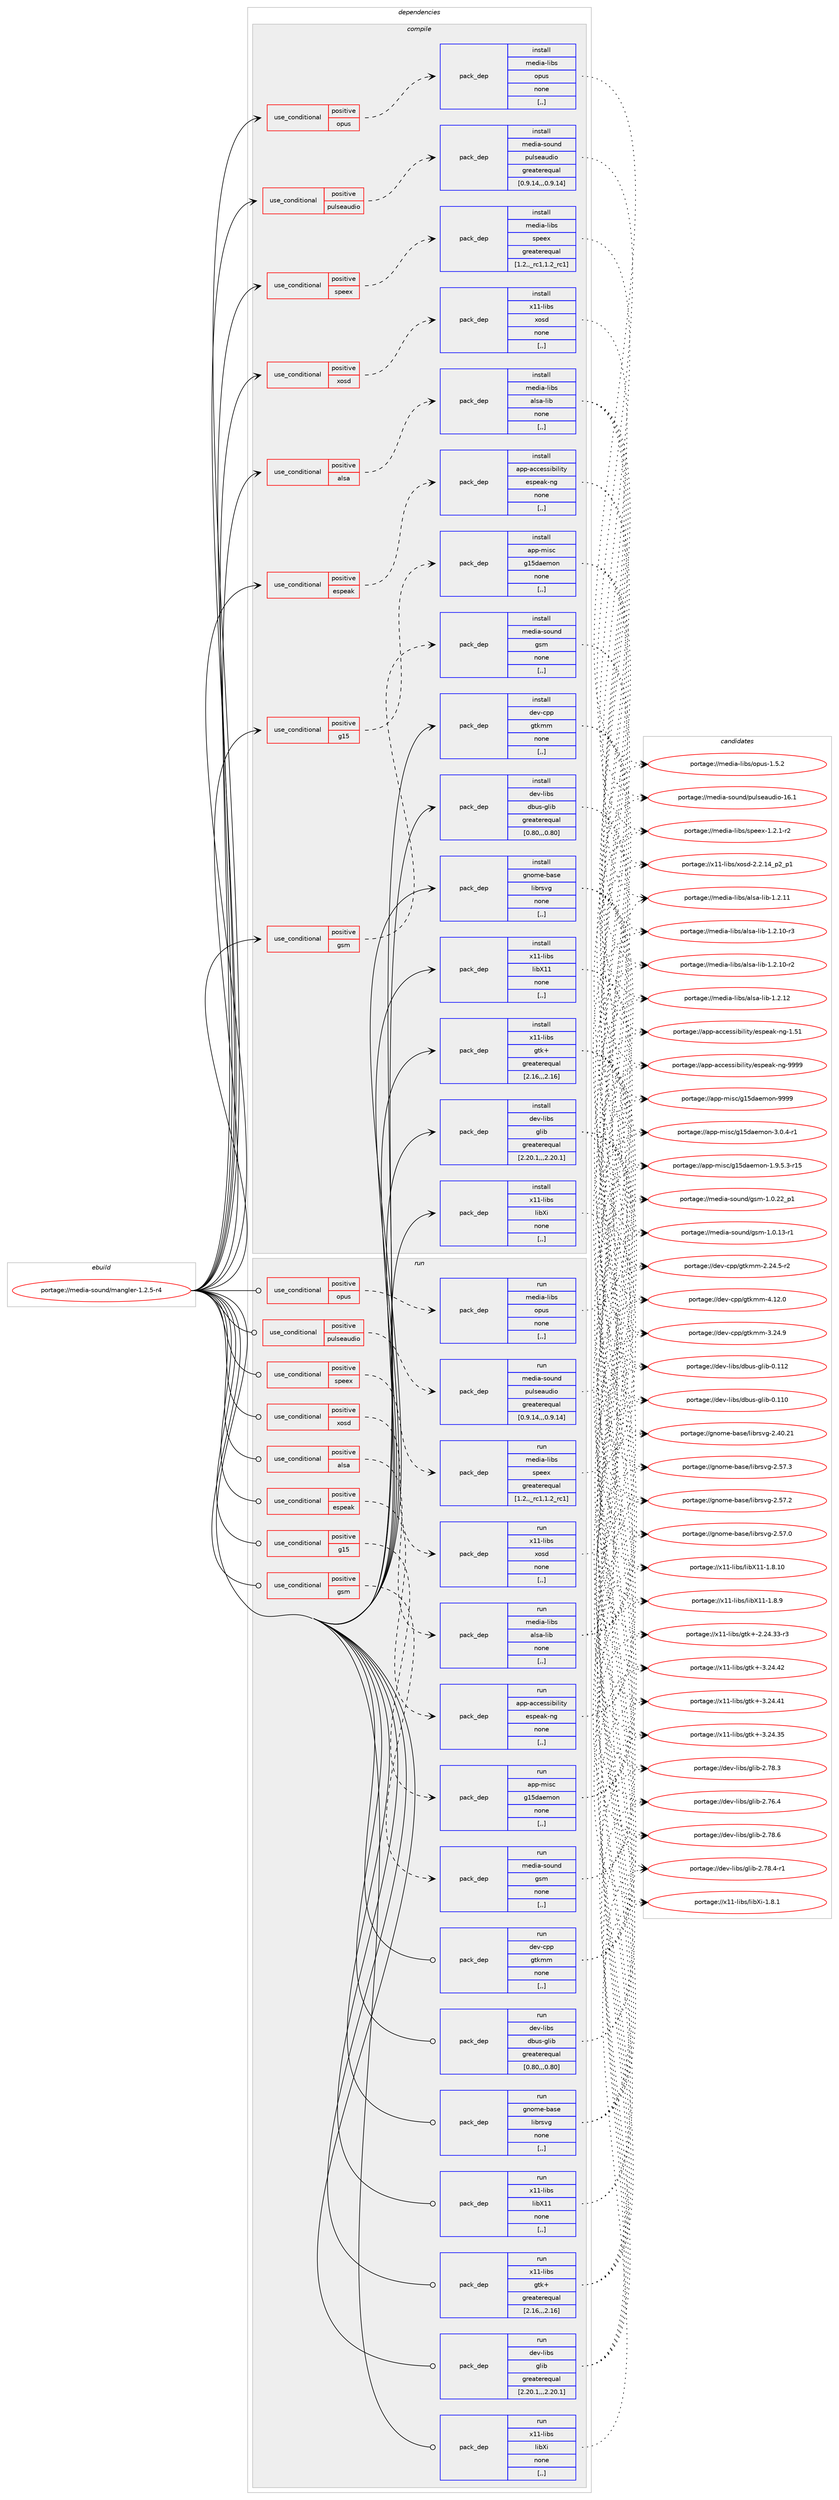 digraph prolog {

# *************
# Graph options
# *************

newrank=true;
concentrate=true;
compound=true;
graph [rankdir=LR,fontname=Helvetica,fontsize=10,ranksep=1.5];#, ranksep=2.5, nodesep=0.2];
edge  [arrowhead=vee];
node  [fontname=Helvetica,fontsize=10];

# **********
# The ebuild
# **********

subgraph cluster_leftcol {
color=gray;
label=<<i>ebuild</i>>;
id [label="portage://media-sound/mangler-1.2.5-r4", color=red, width=4, href="../media-sound/mangler-1.2.5-r4.svg"];
}

# ****************
# The dependencies
# ****************

subgraph cluster_midcol {
color=gray;
label=<<i>dependencies</i>>;
subgraph cluster_compile {
fillcolor="#eeeeee";
style=filled;
label=<<i>compile</i>>;
subgraph cond80124 {
dependency316529 [label=<<TABLE BORDER="0" CELLBORDER="1" CELLSPACING="0" CELLPADDING="4"><TR><TD ROWSPAN="3" CELLPADDING="10">use_conditional</TD></TR><TR><TD>positive</TD></TR><TR><TD>alsa</TD></TR></TABLE>>, shape=none, color=red];
subgraph pack233955 {
dependency316530 [label=<<TABLE BORDER="0" CELLBORDER="1" CELLSPACING="0" CELLPADDING="4" WIDTH="220"><TR><TD ROWSPAN="6" CELLPADDING="30">pack_dep</TD></TR><TR><TD WIDTH="110">install</TD></TR><TR><TD>media-libs</TD></TR><TR><TD>alsa-lib</TD></TR><TR><TD>none</TD></TR><TR><TD>[,,]</TD></TR></TABLE>>, shape=none, color=blue];
}
dependency316529:e -> dependency316530:w [weight=20,style="dashed",arrowhead="vee"];
}
id:e -> dependency316529:w [weight=20,style="solid",arrowhead="vee"];
subgraph cond80125 {
dependency316531 [label=<<TABLE BORDER="0" CELLBORDER="1" CELLSPACING="0" CELLPADDING="4"><TR><TD ROWSPAN="3" CELLPADDING="10">use_conditional</TD></TR><TR><TD>positive</TD></TR><TR><TD>espeak</TD></TR></TABLE>>, shape=none, color=red];
subgraph pack233956 {
dependency316532 [label=<<TABLE BORDER="0" CELLBORDER="1" CELLSPACING="0" CELLPADDING="4" WIDTH="220"><TR><TD ROWSPAN="6" CELLPADDING="30">pack_dep</TD></TR><TR><TD WIDTH="110">install</TD></TR><TR><TD>app-accessibility</TD></TR><TR><TD>espeak-ng</TD></TR><TR><TD>none</TD></TR><TR><TD>[,,]</TD></TR></TABLE>>, shape=none, color=blue];
}
dependency316531:e -> dependency316532:w [weight=20,style="dashed",arrowhead="vee"];
}
id:e -> dependency316531:w [weight=20,style="solid",arrowhead="vee"];
subgraph cond80126 {
dependency316533 [label=<<TABLE BORDER="0" CELLBORDER="1" CELLSPACING="0" CELLPADDING="4"><TR><TD ROWSPAN="3" CELLPADDING="10">use_conditional</TD></TR><TR><TD>positive</TD></TR><TR><TD>g15</TD></TR></TABLE>>, shape=none, color=red];
subgraph pack233957 {
dependency316534 [label=<<TABLE BORDER="0" CELLBORDER="1" CELLSPACING="0" CELLPADDING="4" WIDTH="220"><TR><TD ROWSPAN="6" CELLPADDING="30">pack_dep</TD></TR><TR><TD WIDTH="110">install</TD></TR><TR><TD>app-misc</TD></TR><TR><TD>g15daemon</TD></TR><TR><TD>none</TD></TR><TR><TD>[,,]</TD></TR></TABLE>>, shape=none, color=blue];
}
dependency316533:e -> dependency316534:w [weight=20,style="dashed",arrowhead="vee"];
}
id:e -> dependency316533:w [weight=20,style="solid",arrowhead="vee"];
subgraph cond80127 {
dependency316535 [label=<<TABLE BORDER="0" CELLBORDER="1" CELLSPACING="0" CELLPADDING="4"><TR><TD ROWSPAN="3" CELLPADDING="10">use_conditional</TD></TR><TR><TD>positive</TD></TR><TR><TD>gsm</TD></TR></TABLE>>, shape=none, color=red];
subgraph pack233958 {
dependency316536 [label=<<TABLE BORDER="0" CELLBORDER="1" CELLSPACING="0" CELLPADDING="4" WIDTH="220"><TR><TD ROWSPAN="6" CELLPADDING="30">pack_dep</TD></TR><TR><TD WIDTH="110">install</TD></TR><TR><TD>media-sound</TD></TR><TR><TD>gsm</TD></TR><TR><TD>none</TD></TR><TR><TD>[,,]</TD></TR></TABLE>>, shape=none, color=blue];
}
dependency316535:e -> dependency316536:w [weight=20,style="dashed",arrowhead="vee"];
}
id:e -> dependency316535:w [weight=20,style="solid",arrowhead="vee"];
subgraph cond80128 {
dependency316537 [label=<<TABLE BORDER="0" CELLBORDER="1" CELLSPACING="0" CELLPADDING="4"><TR><TD ROWSPAN="3" CELLPADDING="10">use_conditional</TD></TR><TR><TD>positive</TD></TR><TR><TD>opus</TD></TR></TABLE>>, shape=none, color=red];
subgraph pack233959 {
dependency316538 [label=<<TABLE BORDER="0" CELLBORDER="1" CELLSPACING="0" CELLPADDING="4" WIDTH="220"><TR><TD ROWSPAN="6" CELLPADDING="30">pack_dep</TD></TR><TR><TD WIDTH="110">install</TD></TR><TR><TD>media-libs</TD></TR><TR><TD>opus</TD></TR><TR><TD>none</TD></TR><TR><TD>[,,]</TD></TR></TABLE>>, shape=none, color=blue];
}
dependency316537:e -> dependency316538:w [weight=20,style="dashed",arrowhead="vee"];
}
id:e -> dependency316537:w [weight=20,style="solid",arrowhead="vee"];
subgraph cond80129 {
dependency316539 [label=<<TABLE BORDER="0" CELLBORDER="1" CELLSPACING="0" CELLPADDING="4"><TR><TD ROWSPAN="3" CELLPADDING="10">use_conditional</TD></TR><TR><TD>positive</TD></TR><TR><TD>pulseaudio</TD></TR></TABLE>>, shape=none, color=red];
subgraph pack233960 {
dependency316540 [label=<<TABLE BORDER="0" CELLBORDER="1" CELLSPACING="0" CELLPADDING="4" WIDTH="220"><TR><TD ROWSPAN="6" CELLPADDING="30">pack_dep</TD></TR><TR><TD WIDTH="110">install</TD></TR><TR><TD>media-sound</TD></TR><TR><TD>pulseaudio</TD></TR><TR><TD>greaterequal</TD></TR><TR><TD>[0.9.14,,,0.9.14]</TD></TR></TABLE>>, shape=none, color=blue];
}
dependency316539:e -> dependency316540:w [weight=20,style="dashed",arrowhead="vee"];
}
id:e -> dependency316539:w [weight=20,style="solid",arrowhead="vee"];
subgraph cond80130 {
dependency316541 [label=<<TABLE BORDER="0" CELLBORDER="1" CELLSPACING="0" CELLPADDING="4"><TR><TD ROWSPAN="3" CELLPADDING="10">use_conditional</TD></TR><TR><TD>positive</TD></TR><TR><TD>speex</TD></TR></TABLE>>, shape=none, color=red];
subgraph pack233961 {
dependency316542 [label=<<TABLE BORDER="0" CELLBORDER="1" CELLSPACING="0" CELLPADDING="4" WIDTH="220"><TR><TD ROWSPAN="6" CELLPADDING="30">pack_dep</TD></TR><TR><TD WIDTH="110">install</TD></TR><TR><TD>media-libs</TD></TR><TR><TD>speex</TD></TR><TR><TD>greaterequal</TD></TR><TR><TD>[1.2,,_rc1,1.2_rc1]</TD></TR></TABLE>>, shape=none, color=blue];
}
dependency316541:e -> dependency316542:w [weight=20,style="dashed",arrowhead="vee"];
}
id:e -> dependency316541:w [weight=20,style="solid",arrowhead="vee"];
subgraph cond80131 {
dependency316543 [label=<<TABLE BORDER="0" CELLBORDER="1" CELLSPACING="0" CELLPADDING="4"><TR><TD ROWSPAN="3" CELLPADDING="10">use_conditional</TD></TR><TR><TD>positive</TD></TR><TR><TD>xosd</TD></TR></TABLE>>, shape=none, color=red];
subgraph pack233962 {
dependency316544 [label=<<TABLE BORDER="0" CELLBORDER="1" CELLSPACING="0" CELLPADDING="4" WIDTH="220"><TR><TD ROWSPAN="6" CELLPADDING="30">pack_dep</TD></TR><TR><TD WIDTH="110">install</TD></TR><TR><TD>x11-libs</TD></TR><TR><TD>xosd</TD></TR><TR><TD>none</TD></TR><TR><TD>[,,]</TD></TR></TABLE>>, shape=none, color=blue];
}
dependency316543:e -> dependency316544:w [weight=20,style="dashed",arrowhead="vee"];
}
id:e -> dependency316543:w [weight=20,style="solid",arrowhead="vee"];
subgraph pack233963 {
dependency316545 [label=<<TABLE BORDER="0" CELLBORDER="1" CELLSPACING="0" CELLPADDING="4" WIDTH="220"><TR><TD ROWSPAN="6" CELLPADDING="30">pack_dep</TD></TR><TR><TD WIDTH="110">install</TD></TR><TR><TD>dev-cpp</TD></TR><TR><TD>gtkmm</TD></TR><TR><TD>none</TD></TR><TR><TD>[,,]</TD></TR></TABLE>>, shape=none, color=blue];
}
id:e -> dependency316545:w [weight=20,style="solid",arrowhead="vee"];
subgraph pack233964 {
dependency316546 [label=<<TABLE BORDER="0" CELLBORDER="1" CELLSPACING="0" CELLPADDING="4" WIDTH="220"><TR><TD ROWSPAN="6" CELLPADDING="30">pack_dep</TD></TR><TR><TD WIDTH="110">install</TD></TR><TR><TD>dev-libs</TD></TR><TR><TD>dbus-glib</TD></TR><TR><TD>greaterequal</TD></TR><TR><TD>[0.80,,,0.80]</TD></TR></TABLE>>, shape=none, color=blue];
}
id:e -> dependency316546:w [weight=20,style="solid",arrowhead="vee"];
subgraph pack233965 {
dependency316547 [label=<<TABLE BORDER="0" CELLBORDER="1" CELLSPACING="0" CELLPADDING="4" WIDTH="220"><TR><TD ROWSPAN="6" CELLPADDING="30">pack_dep</TD></TR><TR><TD WIDTH="110">install</TD></TR><TR><TD>dev-libs</TD></TR><TR><TD>glib</TD></TR><TR><TD>greaterequal</TD></TR><TR><TD>[2.20.1,,,2.20.1]</TD></TR></TABLE>>, shape=none, color=blue];
}
id:e -> dependency316547:w [weight=20,style="solid",arrowhead="vee"];
subgraph pack233966 {
dependency316548 [label=<<TABLE BORDER="0" CELLBORDER="1" CELLSPACING="0" CELLPADDING="4" WIDTH="220"><TR><TD ROWSPAN="6" CELLPADDING="30">pack_dep</TD></TR><TR><TD WIDTH="110">install</TD></TR><TR><TD>gnome-base</TD></TR><TR><TD>librsvg</TD></TR><TR><TD>none</TD></TR><TR><TD>[,,]</TD></TR></TABLE>>, shape=none, color=blue];
}
id:e -> dependency316548:w [weight=20,style="solid",arrowhead="vee"];
subgraph pack233967 {
dependency316549 [label=<<TABLE BORDER="0" CELLBORDER="1" CELLSPACING="0" CELLPADDING="4" WIDTH="220"><TR><TD ROWSPAN="6" CELLPADDING="30">pack_dep</TD></TR><TR><TD WIDTH="110">install</TD></TR><TR><TD>x11-libs</TD></TR><TR><TD>gtk+</TD></TR><TR><TD>greaterequal</TD></TR><TR><TD>[2.16,,,2.16]</TD></TR></TABLE>>, shape=none, color=blue];
}
id:e -> dependency316549:w [weight=20,style="solid",arrowhead="vee"];
subgraph pack233968 {
dependency316550 [label=<<TABLE BORDER="0" CELLBORDER="1" CELLSPACING="0" CELLPADDING="4" WIDTH="220"><TR><TD ROWSPAN="6" CELLPADDING="30">pack_dep</TD></TR><TR><TD WIDTH="110">install</TD></TR><TR><TD>x11-libs</TD></TR><TR><TD>libX11</TD></TR><TR><TD>none</TD></TR><TR><TD>[,,]</TD></TR></TABLE>>, shape=none, color=blue];
}
id:e -> dependency316550:w [weight=20,style="solid",arrowhead="vee"];
subgraph pack233969 {
dependency316551 [label=<<TABLE BORDER="0" CELLBORDER="1" CELLSPACING="0" CELLPADDING="4" WIDTH="220"><TR><TD ROWSPAN="6" CELLPADDING="30">pack_dep</TD></TR><TR><TD WIDTH="110">install</TD></TR><TR><TD>x11-libs</TD></TR><TR><TD>libXi</TD></TR><TR><TD>none</TD></TR><TR><TD>[,,]</TD></TR></TABLE>>, shape=none, color=blue];
}
id:e -> dependency316551:w [weight=20,style="solid",arrowhead="vee"];
}
subgraph cluster_compileandrun {
fillcolor="#eeeeee";
style=filled;
label=<<i>compile and run</i>>;
}
subgraph cluster_run {
fillcolor="#eeeeee";
style=filled;
label=<<i>run</i>>;
subgraph cond80132 {
dependency316552 [label=<<TABLE BORDER="0" CELLBORDER="1" CELLSPACING="0" CELLPADDING="4"><TR><TD ROWSPAN="3" CELLPADDING="10">use_conditional</TD></TR><TR><TD>positive</TD></TR><TR><TD>alsa</TD></TR></TABLE>>, shape=none, color=red];
subgraph pack233970 {
dependency316553 [label=<<TABLE BORDER="0" CELLBORDER="1" CELLSPACING="0" CELLPADDING="4" WIDTH="220"><TR><TD ROWSPAN="6" CELLPADDING="30">pack_dep</TD></TR><TR><TD WIDTH="110">run</TD></TR><TR><TD>media-libs</TD></TR><TR><TD>alsa-lib</TD></TR><TR><TD>none</TD></TR><TR><TD>[,,]</TD></TR></TABLE>>, shape=none, color=blue];
}
dependency316552:e -> dependency316553:w [weight=20,style="dashed",arrowhead="vee"];
}
id:e -> dependency316552:w [weight=20,style="solid",arrowhead="odot"];
subgraph cond80133 {
dependency316554 [label=<<TABLE BORDER="0" CELLBORDER="1" CELLSPACING="0" CELLPADDING="4"><TR><TD ROWSPAN="3" CELLPADDING="10">use_conditional</TD></TR><TR><TD>positive</TD></TR><TR><TD>espeak</TD></TR></TABLE>>, shape=none, color=red];
subgraph pack233971 {
dependency316555 [label=<<TABLE BORDER="0" CELLBORDER="1" CELLSPACING="0" CELLPADDING="4" WIDTH="220"><TR><TD ROWSPAN="6" CELLPADDING="30">pack_dep</TD></TR><TR><TD WIDTH="110">run</TD></TR><TR><TD>app-accessibility</TD></TR><TR><TD>espeak-ng</TD></TR><TR><TD>none</TD></TR><TR><TD>[,,]</TD></TR></TABLE>>, shape=none, color=blue];
}
dependency316554:e -> dependency316555:w [weight=20,style="dashed",arrowhead="vee"];
}
id:e -> dependency316554:w [weight=20,style="solid",arrowhead="odot"];
subgraph cond80134 {
dependency316556 [label=<<TABLE BORDER="0" CELLBORDER="1" CELLSPACING="0" CELLPADDING="4"><TR><TD ROWSPAN="3" CELLPADDING="10">use_conditional</TD></TR><TR><TD>positive</TD></TR><TR><TD>g15</TD></TR></TABLE>>, shape=none, color=red];
subgraph pack233972 {
dependency316557 [label=<<TABLE BORDER="0" CELLBORDER="1" CELLSPACING="0" CELLPADDING="4" WIDTH="220"><TR><TD ROWSPAN="6" CELLPADDING="30">pack_dep</TD></TR><TR><TD WIDTH="110">run</TD></TR><TR><TD>app-misc</TD></TR><TR><TD>g15daemon</TD></TR><TR><TD>none</TD></TR><TR><TD>[,,]</TD></TR></TABLE>>, shape=none, color=blue];
}
dependency316556:e -> dependency316557:w [weight=20,style="dashed",arrowhead="vee"];
}
id:e -> dependency316556:w [weight=20,style="solid",arrowhead="odot"];
subgraph cond80135 {
dependency316558 [label=<<TABLE BORDER="0" CELLBORDER="1" CELLSPACING="0" CELLPADDING="4"><TR><TD ROWSPAN="3" CELLPADDING="10">use_conditional</TD></TR><TR><TD>positive</TD></TR><TR><TD>gsm</TD></TR></TABLE>>, shape=none, color=red];
subgraph pack233973 {
dependency316559 [label=<<TABLE BORDER="0" CELLBORDER="1" CELLSPACING="0" CELLPADDING="4" WIDTH="220"><TR><TD ROWSPAN="6" CELLPADDING="30">pack_dep</TD></TR><TR><TD WIDTH="110">run</TD></TR><TR><TD>media-sound</TD></TR><TR><TD>gsm</TD></TR><TR><TD>none</TD></TR><TR><TD>[,,]</TD></TR></TABLE>>, shape=none, color=blue];
}
dependency316558:e -> dependency316559:w [weight=20,style="dashed",arrowhead="vee"];
}
id:e -> dependency316558:w [weight=20,style="solid",arrowhead="odot"];
subgraph cond80136 {
dependency316560 [label=<<TABLE BORDER="0" CELLBORDER="1" CELLSPACING="0" CELLPADDING="4"><TR><TD ROWSPAN="3" CELLPADDING="10">use_conditional</TD></TR><TR><TD>positive</TD></TR><TR><TD>opus</TD></TR></TABLE>>, shape=none, color=red];
subgraph pack233974 {
dependency316561 [label=<<TABLE BORDER="0" CELLBORDER="1" CELLSPACING="0" CELLPADDING="4" WIDTH="220"><TR><TD ROWSPAN="6" CELLPADDING="30">pack_dep</TD></TR><TR><TD WIDTH="110">run</TD></TR><TR><TD>media-libs</TD></TR><TR><TD>opus</TD></TR><TR><TD>none</TD></TR><TR><TD>[,,]</TD></TR></TABLE>>, shape=none, color=blue];
}
dependency316560:e -> dependency316561:w [weight=20,style="dashed",arrowhead="vee"];
}
id:e -> dependency316560:w [weight=20,style="solid",arrowhead="odot"];
subgraph cond80137 {
dependency316562 [label=<<TABLE BORDER="0" CELLBORDER="1" CELLSPACING="0" CELLPADDING="4"><TR><TD ROWSPAN="3" CELLPADDING="10">use_conditional</TD></TR><TR><TD>positive</TD></TR><TR><TD>pulseaudio</TD></TR></TABLE>>, shape=none, color=red];
subgraph pack233975 {
dependency316563 [label=<<TABLE BORDER="0" CELLBORDER="1" CELLSPACING="0" CELLPADDING="4" WIDTH="220"><TR><TD ROWSPAN="6" CELLPADDING="30">pack_dep</TD></TR><TR><TD WIDTH="110">run</TD></TR><TR><TD>media-sound</TD></TR><TR><TD>pulseaudio</TD></TR><TR><TD>greaterequal</TD></TR><TR><TD>[0.9.14,,,0.9.14]</TD></TR></TABLE>>, shape=none, color=blue];
}
dependency316562:e -> dependency316563:w [weight=20,style="dashed",arrowhead="vee"];
}
id:e -> dependency316562:w [weight=20,style="solid",arrowhead="odot"];
subgraph cond80138 {
dependency316564 [label=<<TABLE BORDER="0" CELLBORDER="1" CELLSPACING="0" CELLPADDING="4"><TR><TD ROWSPAN="3" CELLPADDING="10">use_conditional</TD></TR><TR><TD>positive</TD></TR><TR><TD>speex</TD></TR></TABLE>>, shape=none, color=red];
subgraph pack233976 {
dependency316565 [label=<<TABLE BORDER="0" CELLBORDER="1" CELLSPACING="0" CELLPADDING="4" WIDTH="220"><TR><TD ROWSPAN="6" CELLPADDING="30">pack_dep</TD></TR><TR><TD WIDTH="110">run</TD></TR><TR><TD>media-libs</TD></TR><TR><TD>speex</TD></TR><TR><TD>greaterequal</TD></TR><TR><TD>[1.2,,_rc1,1.2_rc1]</TD></TR></TABLE>>, shape=none, color=blue];
}
dependency316564:e -> dependency316565:w [weight=20,style="dashed",arrowhead="vee"];
}
id:e -> dependency316564:w [weight=20,style="solid",arrowhead="odot"];
subgraph cond80139 {
dependency316566 [label=<<TABLE BORDER="0" CELLBORDER="1" CELLSPACING="0" CELLPADDING="4"><TR><TD ROWSPAN="3" CELLPADDING="10">use_conditional</TD></TR><TR><TD>positive</TD></TR><TR><TD>xosd</TD></TR></TABLE>>, shape=none, color=red];
subgraph pack233977 {
dependency316567 [label=<<TABLE BORDER="0" CELLBORDER="1" CELLSPACING="0" CELLPADDING="4" WIDTH="220"><TR><TD ROWSPAN="6" CELLPADDING="30">pack_dep</TD></TR><TR><TD WIDTH="110">run</TD></TR><TR><TD>x11-libs</TD></TR><TR><TD>xosd</TD></TR><TR><TD>none</TD></TR><TR><TD>[,,]</TD></TR></TABLE>>, shape=none, color=blue];
}
dependency316566:e -> dependency316567:w [weight=20,style="dashed",arrowhead="vee"];
}
id:e -> dependency316566:w [weight=20,style="solid",arrowhead="odot"];
subgraph pack233978 {
dependency316568 [label=<<TABLE BORDER="0" CELLBORDER="1" CELLSPACING="0" CELLPADDING="4" WIDTH="220"><TR><TD ROWSPAN="6" CELLPADDING="30">pack_dep</TD></TR><TR><TD WIDTH="110">run</TD></TR><TR><TD>dev-cpp</TD></TR><TR><TD>gtkmm</TD></TR><TR><TD>none</TD></TR><TR><TD>[,,]</TD></TR></TABLE>>, shape=none, color=blue];
}
id:e -> dependency316568:w [weight=20,style="solid",arrowhead="odot"];
subgraph pack233979 {
dependency316569 [label=<<TABLE BORDER="0" CELLBORDER="1" CELLSPACING="0" CELLPADDING="4" WIDTH="220"><TR><TD ROWSPAN="6" CELLPADDING="30">pack_dep</TD></TR><TR><TD WIDTH="110">run</TD></TR><TR><TD>dev-libs</TD></TR><TR><TD>dbus-glib</TD></TR><TR><TD>greaterequal</TD></TR><TR><TD>[0.80,,,0.80]</TD></TR></TABLE>>, shape=none, color=blue];
}
id:e -> dependency316569:w [weight=20,style="solid",arrowhead="odot"];
subgraph pack233980 {
dependency316570 [label=<<TABLE BORDER="0" CELLBORDER="1" CELLSPACING="0" CELLPADDING="4" WIDTH="220"><TR><TD ROWSPAN="6" CELLPADDING="30">pack_dep</TD></TR><TR><TD WIDTH="110">run</TD></TR><TR><TD>dev-libs</TD></TR><TR><TD>glib</TD></TR><TR><TD>greaterequal</TD></TR><TR><TD>[2.20.1,,,2.20.1]</TD></TR></TABLE>>, shape=none, color=blue];
}
id:e -> dependency316570:w [weight=20,style="solid",arrowhead="odot"];
subgraph pack233981 {
dependency316571 [label=<<TABLE BORDER="0" CELLBORDER="1" CELLSPACING="0" CELLPADDING="4" WIDTH="220"><TR><TD ROWSPAN="6" CELLPADDING="30">pack_dep</TD></TR><TR><TD WIDTH="110">run</TD></TR><TR><TD>gnome-base</TD></TR><TR><TD>librsvg</TD></TR><TR><TD>none</TD></TR><TR><TD>[,,]</TD></TR></TABLE>>, shape=none, color=blue];
}
id:e -> dependency316571:w [weight=20,style="solid",arrowhead="odot"];
subgraph pack233982 {
dependency316572 [label=<<TABLE BORDER="0" CELLBORDER="1" CELLSPACING="0" CELLPADDING="4" WIDTH="220"><TR><TD ROWSPAN="6" CELLPADDING="30">pack_dep</TD></TR><TR><TD WIDTH="110">run</TD></TR><TR><TD>x11-libs</TD></TR><TR><TD>gtk+</TD></TR><TR><TD>greaterequal</TD></TR><TR><TD>[2.16,,,2.16]</TD></TR></TABLE>>, shape=none, color=blue];
}
id:e -> dependency316572:w [weight=20,style="solid",arrowhead="odot"];
subgraph pack233983 {
dependency316573 [label=<<TABLE BORDER="0" CELLBORDER="1" CELLSPACING="0" CELLPADDING="4" WIDTH="220"><TR><TD ROWSPAN="6" CELLPADDING="30">pack_dep</TD></TR><TR><TD WIDTH="110">run</TD></TR><TR><TD>x11-libs</TD></TR><TR><TD>libX11</TD></TR><TR><TD>none</TD></TR><TR><TD>[,,]</TD></TR></TABLE>>, shape=none, color=blue];
}
id:e -> dependency316573:w [weight=20,style="solid",arrowhead="odot"];
subgraph pack233984 {
dependency316574 [label=<<TABLE BORDER="0" CELLBORDER="1" CELLSPACING="0" CELLPADDING="4" WIDTH="220"><TR><TD ROWSPAN="6" CELLPADDING="30">pack_dep</TD></TR><TR><TD WIDTH="110">run</TD></TR><TR><TD>x11-libs</TD></TR><TR><TD>libXi</TD></TR><TR><TD>none</TD></TR><TR><TD>[,,]</TD></TR></TABLE>>, shape=none, color=blue];
}
id:e -> dependency316574:w [weight=20,style="solid",arrowhead="odot"];
}
}

# **************
# The candidates
# **************

subgraph cluster_choices {
rank=same;
color=gray;
label=<<i>candidates</i>>;

subgraph choice233955 {
color=black;
nodesep=1;
choice109101100105974510810598115479710811597451081059845494650464950 [label="portage://media-libs/alsa-lib-1.2.12", color=red, width=4,href="../media-libs/alsa-lib-1.2.12.svg"];
choice109101100105974510810598115479710811597451081059845494650464949 [label="portage://media-libs/alsa-lib-1.2.11", color=red, width=4,href="../media-libs/alsa-lib-1.2.11.svg"];
choice1091011001059745108105981154797108115974510810598454946504649484511451 [label="portage://media-libs/alsa-lib-1.2.10-r3", color=red, width=4,href="../media-libs/alsa-lib-1.2.10-r3.svg"];
choice1091011001059745108105981154797108115974510810598454946504649484511450 [label="portage://media-libs/alsa-lib-1.2.10-r2", color=red, width=4,href="../media-libs/alsa-lib-1.2.10-r2.svg"];
dependency316530:e -> choice109101100105974510810598115479710811597451081059845494650464950:w [style=dotted,weight="100"];
dependency316530:e -> choice109101100105974510810598115479710811597451081059845494650464949:w [style=dotted,weight="100"];
dependency316530:e -> choice1091011001059745108105981154797108115974510810598454946504649484511451:w [style=dotted,weight="100"];
dependency316530:e -> choice1091011001059745108105981154797108115974510810598454946504649484511450:w [style=dotted,weight="100"];
}
subgraph choice233956 {
color=black;
nodesep=1;
choice9711211245979999101115115105981051081051161214710111511210197107451101034557575757 [label="portage://app-accessibility/espeak-ng-9999", color=red, width=4,href="../app-accessibility/espeak-ng-9999.svg"];
choice9711211245979999101115115105981051081051161214710111511210197107451101034549465349 [label="portage://app-accessibility/espeak-ng-1.51", color=red, width=4,href="../app-accessibility/espeak-ng-1.51.svg"];
dependency316532:e -> choice9711211245979999101115115105981051081051161214710111511210197107451101034557575757:w [style=dotted,weight="100"];
dependency316532:e -> choice9711211245979999101115115105981051081051161214710111511210197107451101034549465349:w [style=dotted,weight="100"];
}
subgraph choice233957 {
color=black;
nodesep=1;
choice971121124510910511599471034953100971011091111104557575757 [label="portage://app-misc/g15daemon-9999", color=red, width=4,href="../app-misc/g15daemon-9999.svg"];
choice971121124510910511599471034953100971011091111104551464846524511449 [label="portage://app-misc/g15daemon-3.0.4-r1", color=red, width=4,href="../app-misc/g15daemon-3.0.4-r1.svg"];
choice971121124510910511599471034953100971011091111104549465746534651451144953 [label="portage://app-misc/g15daemon-1.9.5.3-r15", color=red, width=4,href="../app-misc/g15daemon-1.9.5.3-r15.svg"];
dependency316534:e -> choice971121124510910511599471034953100971011091111104557575757:w [style=dotted,weight="100"];
dependency316534:e -> choice971121124510910511599471034953100971011091111104551464846524511449:w [style=dotted,weight="100"];
dependency316534:e -> choice971121124510910511599471034953100971011091111104549465746534651451144953:w [style=dotted,weight="100"];
}
subgraph choice233958 {
color=black;
nodesep=1;
choice109101100105974511511111711010047103115109454946484650509511249 [label="portage://media-sound/gsm-1.0.22_p1", color=red, width=4,href="../media-sound/gsm-1.0.22_p1.svg"];
choice109101100105974511511111711010047103115109454946484649514511449 [label="portage://media-sound/gsm-1.0.13-r1", color=red, width=4,href="../media-sound/gsm-1.0.13-r1.svg"];
dependency316536:e -> choice109101100105974511511111711010047103115109454946484650509511249:w [style=dotted,weight="100"];
dependency316536:e -> choice109101100105974511511111711010047103115109454946484649514511449:w [style=dotted,weight="100"];
}
subgraph choice233959 {
color=black;
nodesep=1;
choice10910110010597451081059811547111112117115454946534650 [label="portage://media-libs/opus-1.5.2", color=red, width=4,href="../media-libs/opus-1.5.2.svg"];
dependency316538:e -> choice10910110010597451081059811547111112117115454946534650:w [style=dotted,weight="100"];
}
subgraph choice233960 {
color=black;
nodesep=1;
choice109101100105974511511111711010047112117108115101971171001051114549544649 [label="portage://media-sound/pulseaudio-16.1", color=red, width=4,href="../media-sound/pulseaudio-16.1.svg"];
dependency316540:e -> choice109101100105974511511111711010047112117108115101971171001051114549544649:w [style=dotted,weight="100"];
}
subgraph choice233961 {
color=black;
nodesep=1;
choice109101100105974510810598115471151121011011204549465046494511450 [label="portage://media-libs/speex-1.2.1-r2", color=red, width=4,href="../media-libs/speex-1.2.1-r2.svg"];
dependency316542:e -> choice109101100105974510810598115471151121011011204549465046494511450:w [style=dotted,weight="100"];
}
subgraph choice233962 {
color=black;
nodesep=1;
choice12049494510810598115471201111151004550465046495295112509511249 [label="portage://x11-libs/xosd-2.2.14_p2_p1", color=red, width=4,href="../x11-libs/xosd-2.2.14_p2_p1.svg"];
dependency316544:e -> choice12049494510810598115471201111151004550465046495295112509511249:w [style=dotted,weight="100"];
}
subgraph choice233963 {
color=black;
nodesep=1;
choice10010111845991121124710311610710910945524649504648 [label="portage://dev-cpp/gtkmm-4.12.0", color=red, width=4,href="../dev-cpp/gtkmm-4.12.0.svg"];
choice10010111845991121124710311610710910945514650524657 [label="portage://dev-cpp/gtkmm-3.24.9", color=red, width=4,href="../dev-cpp/gtkmm-3.24.9.svg"];
choice100101118459911211247103116107109109455046505246534511450 [label="portage://dev-cpp/gtkmm-2.24.5-r2", color=red, width=4,href="../dev-cpp/gtkmm-2.24.5-r2.svg"];
dependency316545:e -> choice10010111845991121124710311610710910945524649504648:w [style=dotted,weight="100"];
dependency316545:e -> choice10010111845991121124710311610710910945514650524657:w [style=dotted,weight="100"];
dependency316545:e -> choice100101118459911211247103116107109109455046505246534511450:w [style=dotted,weight="100"];
}
subgraph choice233964 {
color=black;
nodesep=1;
choice100101118451081059811547100981171154510310810598454846494950 [label="portage://dev-libs/dbus-glib-0.112", color=red, width=4,href="../dev-libs/dbus-glib-0.112.svg"];
choice100101118451081059811547100981171154510310810598454846494948 [label="portage://dev-libs/dbus-glib-0.110", color=red, width=4,href="../dev-libs/dbus-glib-0.110.svg"];
dependency316546:e -> choice100101118451081059811547100981171154510310810598454846494950:w [style=dotted,weight="100"];
dependency316546:e -> choice100101118451081059811547100981171154510310810598454846494948:w [style=dotted,weight="100"];
}
subgraph choice233965 {
color=black;
nodesep=1;
choice1001011184510810598115471031081059845504655564654 [label="portage://dev-libs/glib-2.78.6", color=red, width=4,href="../dev-libs/glib-2.78.6.svg"];
choice10010111845108105981154710310810598455046555646524511449 [label="portage://dev-libs/glib-2.78.4-r1", color=red, width=4,href="../dev-libs/glib-2.78.4-r1.svg"];
choice1001011184510810598115471031081059845504655564651 [label="portage://dev-libs/glib-2.78.3", color=red, width=4,href="../dev-libs/glib-2.78.3.svg"];
choice1001011184510810598115471031081059845504655544652 [label="portage://dev-libs/glib-2.76.4", color=red, width=4,href="../dev-libs/glib-2.76.4.svg"];
dependency316547:e -> choice1001011184510810598115471031081059845504655564654:w [style=dotted,weight="100"];
dependency316547:e -> choice10010111845108105981154710310810598455046555646524511449:w [style=dotted,weight="100"];
dependency316547:e -> choice1001011184510810598115471031081059845504655564651:w [style=dotted,weight="100"];
dependency316547:e -> choice1001011184510810598115471031081059845504655544652:w [style=dotted,weight="100"];
}
subgraph choice233966 {
color=black;
nodesep=1;
choice103110111109101459897115101471081059811411511810345504653554651 [label="portage://gnome-base/librsvg-2.57.3", color=red, width=4,href="../gnome-base/librsvg-2.57.3.svg"];
choice103110111109101459897115101471081059811411511810345504653554650 [label="portage://gnome-base/librsvg-2.57.2", color=red, width=4,href="../gnome-base/librsvg-2.57.2.svg"];
choice103110111109101459897115101471081059811411511810345504653554648 [label="portage://gnome-base/librsvg-2.57.0", color=red, width=4,href="../gnome-base/librsvg-2.57.0.svg"];
choice10311011110910145989711510147108105981141151181034550465248465049 [label="portage://gnome-base/librsvg-2.40.21", color=red, width=4,href="../gnome-base/librsvg-2.40.21.svg"];
dependency316548:e -> choice103110111109101459897115101471081059811411511810345504653554651:w [style=dotted,weight="100"];
dependency316548:e -> choice103110111109101459897115101471081059811411511810345504653554650:w [style=dotted,weight="100"];
dependency316548:e -> choice103110111109101459897115101471081059811411511810345504653554648:w [style=dotted,weight="100"];
dependency316548:e -> choice10311011110910145989711510147108105981141151181034550465248465049:w [style=dotted,weight="100"];
}
subgraph choice233967 {
color=black;
nodesep=1;
choice1204949451081059811547103116107434551465052465250 [label="portage://x11-libs/gtk+-3.24.42", color=red, width=4,href="../x11-libs/gtk+-3.24.42.svg"];
choice1204949451081059811547103116107434551465052465249 [label="portage://x11-libs/gtk+-3.24.41", color=red, width=4,href="../x11-libs/gtk+-3.24.41.svg"];
choice1204949451081059811547103116107434551465052465153 [label="portage://x11-libs/gtk+-3.24.35", color=red, width=4,href="../x11-libs/gtk+-3.24.35.svg"];
choice12049494510810598115471031161074345504650524651514511451 [label="portage://x11-libs/gtk+-2.24.33-r3", color=red, width=4,href="../x11-libs/gtk+-2.24.33-r3.svg"];
dependency316549:e -> choice1204949451081059811547103116107434551465052465250:w [style=dotted,weight="100"];
dependency316549:e -> choice1204949451081059811547103116107434551465052465249:w [style=dotted,weight="100"];
dependency316549:e -> choice1204949451081059811547103116107434551465052465153:w [style=dotted,weight="100"];
dependency316549:e -> choice12049494510810598115471031161074345504650524651514511451:w [style=dotted,weight="100"];
}
subgraph choice233968 {
color=black;
nodesep=1;
choice12049494510810598115471081059888494945494656464948 [label="portage://x11-libs/libX11-1.8.10", color=red, width=4,href="../x11-libs/libX11-1.8.10.svg"];
choice120494945108105981154710810598884949454946564657 [label="portage://x11-libs/libX11-1.8.9", color=red, width=4,href="../x11-libs/libX11-1.8.9.svg"];
dependency316550:e -> choice12049494510810598115471081059888494945494656464948:w [style=dotted,weight="100"];
dependency316550:e -> choice120494945108105981154710810598884949454946564657:w [style=dotted,weight="100"];
}
subgraph choice233969 {
color=black;
nodesep=1;
choice12049494510810598115471081059888105454946564649 [label="portage://x11-libs/libXi-1.8.1", color=red, width=4,href="../x11-libs/libXi-1.8.1.svg"];
dependency316551:e -> choice12049494510810598115471081059888105454946564649:w [style=dotted,weight="100"];
}
subgraph choice233970 {
color=black;
nodesep=1;
choice109101100105974510810598115479710811597451081059845494650464950 [label="portage://media-libs/alsa-lib-1.2.12", color=red, width=4,href="../media-libs/alsa-lib-1.2.12.svg"];
choice109101100105974510810598115479710811597451081059845494650464949 [label="portage://media-libs/alsa-lib-1.2.11", color=red, width=4,href="../media-libs/alsa-lib-1.2.11.svg"];
choice1091011001059745108105981154797108115974510810598454946504649484511451 [label="portage://media-libs/alsa-lib-1.2.10-r3", color=red, width=4,href="../media-libs/alsa-lib-1.2.10-r3.svg"];
choice1091011001059745108105981154797108115974510810598454946504649484511450 [label="portage://media-libs/alsa-lib-1.2.10-r2", color=red, width=4,href="../media-libs/alsa-lib-1.2.10-r2.svg"];
dependency316553:e -> choice109101100105974510810598115479710811597451081059845494650464950:w [style=dotted,weight="100"];
dependency316553:e -> choice109101100105974510810598115479710811597451081059845494650464949:w [style=dotted,weight="100"];
dependency316553:e -> choice1091011001059745108105981154797108115974510810598454946504649484511451:w [style=dotted,weight="100"];
dependency316553:e -> choice1091011001059745108105981154797108115974510810598454946504649484511450:w [style=dotted,weight="100"];
}
subgraph choice233971 {
color=black;
nodesep=1;
choice9711211245979999101115115105981051081051161214710111511210197107451101034557575757 [label="portage://app-accessibility/espeak-ng-9999", color=red, width=4,href="../app-accessibility/espeak-ng-9999.svg"];
choice9711211245979999101115115105981051081051161214710111511210197107451101034549465349 [label="portage://app-accessibility/espeak-ng-1.51", color=red, width=4,href="../app-accessibility/espeak-ng-1.51.svg"];
dependency316555:e -> choice9711211245979999101115115105981051081051161214710111511210197107451101034557575757:w [style=dotted,weight="100"];
dependency316555:e -> choice9711211245979999101115115105981051081051161214710111511210197107451101034549465349:w [style=dotted,weight="100"];
}
subgraph choice233972 {
color=black;
nodesep=1;
choice971121124510910511599471034953100971011091111104557575757 [label="portage://app-misc/g15daemon-9999", color=red, width=4,href="../app-misc/g15daemon-9999.svg"];
choice971121124510910511599471034953100971011091111104551464846524511449 [label="portage://app-misc/g15daemon-3.0.4-r1", color=red, width=4,href="../app-misc/g15daemon-3.0.4-r1.svg"];
choice971121124510910511599471034953100971011091111104549465746534651451144953 [label="portage://app-misc/g15daemon-1.9.5.3-r15", color=red, width=4,href="../app-misc/g15daemon-1.9.5.3-r15.svg"];
dependency316557:e -> choice971121124510910511599471034953100971011091111104557575757:w [style=dotted,weight="100"];
dependency316557:e -> choice971121124510910511599471034953100971011091111104551464846524511449:w [style=dotted,weight="100"];
dependency316557:e -> choice971121124510910511599471034953100971011091111104549465746534651451144953:w [style=dotted,weight="100"];
}
subgraph choice233973 {
color=black;
nodesep=1;
choice109101100105974511511111711010047103115109454946484650509511249 [label="portage://media-sound/gsm-1.0.22_p1", color=red, width=4,href="../media-sound/gsm-1.0.22_p1.svg"];
choice109101100105974511511111711010047103115109454946484649514511449 [label="portage://media-sound/gsm-1.0.13-r1", color=red, width=4,href="../media-sound/gsm-1.0.13-r1.svg"];
dependency316559:e -> choice109101100105974511511111711010047103115109454946484650509511249:w [style=dotted,weight="100"];
dependency316559:e -> choice109101100105974511511111711010047103115109454946484649514511449:w [style=dotted,weight="100"];
}
subgraph choice233974 {
color=black;
nodesep=1;
choice10910110010597451081059811547111112117115454946534650 [label="portage://media-libs/opus-1.5.2", color=red, width=4,href="../media-libs/opus-1.5.2.svg"];
dependency316561:e -> choice10910110010597451081059811547111112117115454946534650:w [style=dotted,weight="100"];
}
subgraph choice233975 {
color=black;
nodesep=1;
choice109101100105974511511111711010047112117108115101971171001051114549544649 [label="portage://media-sound/pulseaudio-16.1", color=red, width=4,href="../media-sound/pulseaudio-16.1.svg"];
dependency316563:e -> choice109101100105974511511111711010047112117108115101971171001051114549544649:w [style=dotted,weight="100"];
}
subgraph choice233976 {
color=black;
nodesep=1;
choice109101100105974510810598115471151121011011204549465046494511450 [label="portage://media-libs/speex-1.2.1-r2", color=red, width=4,href="../media-libs/speex-1.2.1-r2.svg"];
dependency316565:e -> choice109101100105974510810598115471151121011011204549465046494511450:w [style=dotted,weight="100"];
}
subgraph choice233977 {
color=black;
nodesep=1;
choice12049494510810598115471201111151004550465046495295112509511249 [label="portage://x11-libs/xosd-2.2.14_p2_p1", color=red, width=4,href="../x11-libs/xosd-2.2.14_p2_p1.svg"];
dependency316567:e -> choice12049494510810598115471201111151004550465046495295112509511249:w [style=dotted,weight="100"];
}
subgraph choice233978 {
color=black;
nodesep=1;
choice10010111845991121124710311610710910945524649504648 [label="portage://dev-cpp/gtkmm-4.12.0", color=red, width=4,href="../dev-cpp/gtkmm-4.12.0.svg"];
choice10010111845991121124710311610710910945514650524657 [label="portage://dev-cpp/gtkmm-3.24.9", color=red, width=4,href="../dev-cpp/gtkmm-3.24.9.svg"];
choice100101118459911211247103116107109109455046505246534511450 [label="portage://dev-cpp/gtkmm-2.24.5-r2", color=red, width=4,href="../dev-cpp/gtkmm-2.24.5-r2.svg"];
dependency316568:e -> choice10010111845991121124710311610710910945524649504648:w [style=dotted,weight="100"];
dependency316568:e -> choice10010111845991121124710311610710910945514650524657:w [style=dotted,weight="100"];
dependency316568:e -> choice100101118459911211247103116107109109455046505246534511450:w [style=dotted,weight="100"];
}
subgraph choice233979 {
color=black;
nodesep=1;
choice100101118451081059811547100981171154510310810598454846494950 [label="portage://dev-libs/dbus-glib-0.112", color=red, width=4,href="../dev-libs/dbus-glib-0.112.svg"];
choice100101118451081059811547100981171154510310810598454846494948 [label="portage://dev-libs/dbus-glib-0.110", color=red, width=4,href="../dev-libs/dbus-glib-0.110.svg"];
dependency316569:e -> choice100101118451081059811547100981171154510310810598454846494950:w [style=dotted,weight="100"];
dependency316569:e -> choice100101118451081059811547100981171154510310810598454846494948:w [style=dotted,weight="100"];
}
subgraph choice233980 {
color=black;
nodesep=1;
choice1001011184510810598115471031081059845504655564654 [label="portage://dev-libs/glib-2.78.6", color=red, width=4,href="../dev-libs/glib-2.78.6.svg"];
choice10010111845108105981154710310810598455046555646524511449 [label="portage://dev-libs/glib-2.78.4-r1", color=red, width=4,href="../dev-libs/glib-2.78.4-r1.svg"];
choice1001011184510810598115471031081059845504655564651 [label="portage://dev-libs/glib-2.78.3", color=red, width=4,href="../dev-libs/glib-2.78.3.svg"];
choice1001011184510810598115471031081059845504655544652 [label="portage://dev-libs/glib-2.76.4", color=red, width=4,href="../dev-libs/glib-2.76.4.svg"];
dependency316570:e -> choice1001011184510810598115471031081059845504655564654:w [style=dotted,weight="100"];
dependency316570:e -> choice10010111845108105981154710310810598455046555646524511449:w [style=dotted,weight="100"];
dependency316570:e -> choice1001011184510810598115471031081059845504655564651:w [style=dotted,weight="100"];
dependency316570:e -> choice1001011184510810598115471031081059845504655544652:w [style=dotted,weight="100"];
}
subgraph choice233981 {
color=black;
nodesep=1;
choice103110111109101459897115101471081059811411511810345504653554651 [label="portage://gnome-base/librsvg-2.57.3", color=red, width=4,href="../gnome-base/librsvg-2.57.3.svg"];
choice103110111109101459897115101471081059811411511810345504653554650 [label="portage://gnome-base/librsvg-2.57.2", color=red, width=4,href="../gnome-base/librsvg-2.57.2.svg"];
choice103110111109101459897115101471081059811411511810345504653554648 [label="portage://gnome-base/librsvg-2.57.0", color=red, width=4,href="../gnome-base/librsvg-2.57.0.svg"];
choice10311011110910145989711510147108105981141151181034550465248465049 [label="portage://gnome-base/librsvg-2.40.21", color=red, width=4,href="../gnome-base/librsvg-2.40.21.svg"];
dependency316571:e -> choice103110111109101459897115101471081059811411511810345504653554651:w [style=dotted,weight="100"];
dependency316571:e -> choice103110111109101459897115101471081059811411511810345504653554650:w [style=dotted,weight="100"];
dependency316571:e -> choice103110111109101459897115101471081059811411511810345504653554648:w [style=dotted,weight="100"];
dependency316571:e -> choice10311011110910145989711510147108105981141151181034550465248465049:w [style=dotted,weight="100"];
}
subgraph choice233982 {
color=black;
nodesep=1;
choice1204949451081059811547103116107434551465052465250 [label="portage://x11-libs/gtk+-3.24.42", color=red, width=4,href="../x11-libs/gtk+-3.24.42.svg"];
choice1204949451081059811547103116107434551465052465249 [label="portage://x11-libs/gtk+-3.24.41", color=red, width=4,href="../x11-libs/gtk+-3.24.41.svg"];
choice1204949451081059811547103116107434551465052465153 [label="portage://x11-libs/gtk+-3.24.35", color=red, width=4,href="../x11-libs/gtk+-3.24.35.svg"];
choice12049494510810598115471031161074345504650524651514511451 [label="portage://x11-libs/gtk+-2.24.33-r3", color=red, width=4,href="../x11-libs/gtk+-2.24.33-r3.svg"];
dependency316572:e -> choice1204949451081059811547103116107434551465052465250:w [style=dotted,weight="100"];
dependency316572:e -> choice1204949451081059811547103116107434551465052465249:w [style=dotted,weight="100"];
dependency316572:e -> choice1204949451081059811547103116107434551465052465153:w [style=dotted,weight="100"];
dependency316572:e -> choice12049494510810598115471031161074345504650524651514511451:w [style=dotted,weight="100"];
}
subgraph choice233983 {
color=black;
nodesep=1;
choice12049494510810598115471081059888494945494656464948 [label="portage://x11-libs/libX11-1.8.10", color=red, width=4,href="../x11-libs/libX11-1.8.10.svg"];
choice120494945108105981154710810598884949454946564657 [label="portage://x11-libs/libX11-1.8.9", color=red, width=4,href="../x11-libs/libX11-1.8.9.svg"];
dependency316573:e -> choice12049494510810598115471081059888494945494656464948:w [style=dotted,weight="100"];
dependency316573:e -> choice120494945108105981154710810598884949454946564657:w [style=dotted,weight="100"];
}
subgraph choice233984 {
color=black;
nodesep=1;
choice12049494510810598115471081059888105454946564649 [label="portage://x11-libs/libXi-1.8.1", color=red, width=4,href="../x11-libs/libXi-1.8.1.svg"];
dependency316574:e -> choice12049494510810598115471081059888105454946564649:w [style=dotted,weight="100"];
}
}

}
